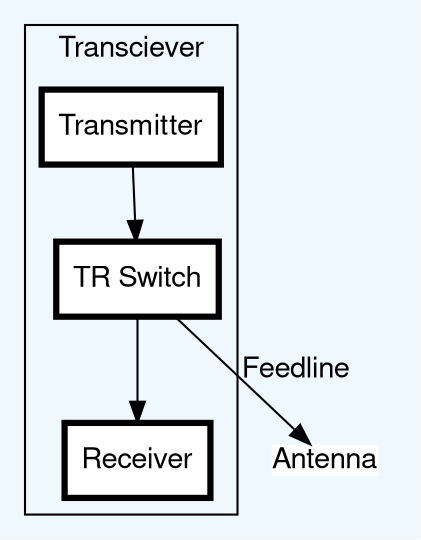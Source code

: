 digraph G {
	/* First, we want to assign a default font style and background for the flowchart */
	fontname="Helvetica,Arial,sans-serif" bgcolor="aliceblue" rankdir="TB"
	/* Then, we want to specify the defaults for all new nodes */
	node [fontname="Helvetica,Arial,sans-serif" shape="rectangle" penwidth="3" style="filled" fillcolor="white"]
	/* Finally, we specify the defaults for all new edge elements */
	edge [fontname="Helvetica,Arial,sans-serif"]

	/* Begin labelling and detailing nodes below. */
	/* In this instance, there are 3 main nodes, with another 2. */
	/* the main 3 are housed inside a box that should be labelled */
	/* Transciever as well. */

	subgraph cluster_0 {
		graph [pad="0.212,0.055"]
		/* Identify the basic 3 node path */
		a [label="Transmitter" pos="0,0!"]
		b [label="TR Switch" pos="2,0!"]
		c [label="Receiver" pos="4,0!"]

		a -> b
		b -> c
		label="Transciever"
	}

	/* Identify the antenna element */
	subgraph cluster_1 {
		peripheries=0
		antenna [label="Antenna" shape="plain" pos="2,2!"]
		b -> antenna [label="Feedline"]
	}
}
